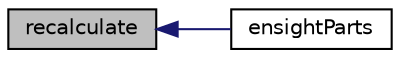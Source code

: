 digraph "recalculate"
{
  bgcolor="transparent";
  edge [fontname="Helvetica",fontsize="10",labelfontname="Helvetica",labelfontsize="10"];
  node [fontname="Helvetica",fontsize="10",shape=record];
  rankdir="LR";
  Node1 [label="recalculate",height=0.2,width=0.4,color="black", fillcolor="grey75", style="filled", fontcolor="black"];
  Node1 -> Node2 [dir="back",color="midnightblue",fontsize="10",style="solid",fontname="Helvetica"];
  Node2 [label="ensightParts",height=0.2,width=0.4,color="black",URL="$a00644.html#a7eff6c776d803388a97444c2d341a94e",tooltip="Construct from polyMesh. "];
}
